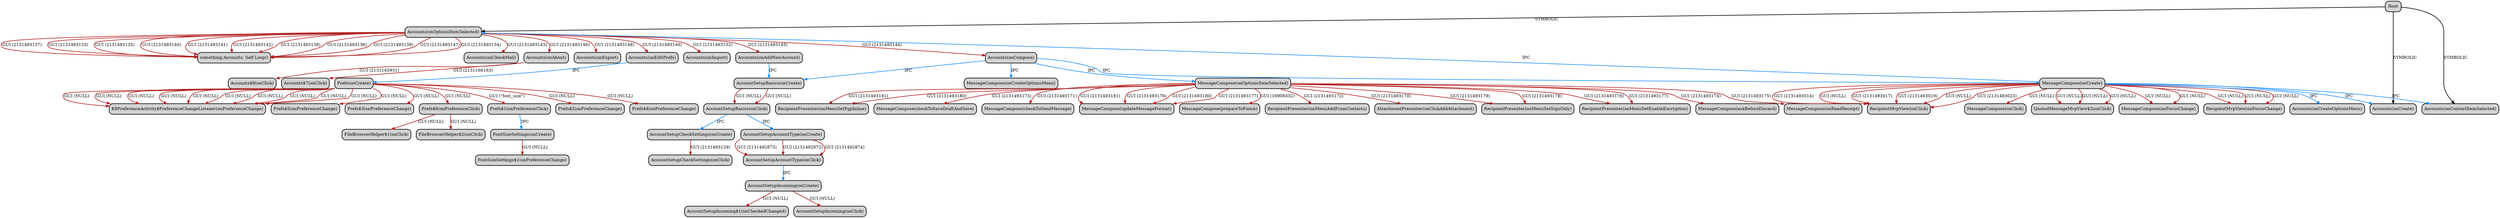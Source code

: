 digraph "CallGraph" {
    node [style="rounded,bold,filled"];
    node [shape=box];
    "Root" [label="Root",];
    "com.fsck.k9.activity.Accounts: boolean onOptionsItemSelected(android.view.MenuItem)" [label="Accounts(onOptionsItemSelected)",];
    "Root"->"com.fsck.k9.activity.Accounts: boolean onOptionsItemSelected(android.view.MenuItem)" [label="SYMBOLIC",style=bold,color=black,];
    "something.Accounts: Self Loop()"
    "com.fsck.k9.activity.Accounts: boolean onOptionsItemSelected(android.view.MenuItem)"->"something.Accounts: Self Loop()" [label="GUI (2131493138)",style=bold,color=firebrick,];
    "com.fsck.k9.activity.Accounts: boolean onOptionsItemSelected(android.view.MenuItem)"->"something.Accounts: Self Loop()" [label="GUI (2131493136)",style=bold,color=firebrick,];
    "com.fsck.k9.activity.Accounts: boolean onOptionsItemSelected(android.view.MenuItem)"->"something.Accounts: Self Loop()" [label="GUI (2131493139)",style=bold,color=firebrick,];
    "com.fsck.k9.activity.Accounts: void onCheckMail(com.fsck.k9.Account)" [label="Accounts(onCheckMail)",];
    "com.fsck.k9.activity.Accounts: boolean onOptionsItemSelected(android.view.MenuItem)"->"com.fsck.k9.activity.Accounts: void onCheckMail(com.fsck.k9.Account)" [label="GUI (2131493143)",style=bold,color=firebrick,];
    "com.fsck.k9.activity.Accounts: void onAbout()" [label="Accounts(onAbout)",];
    "com.fsck.k9.activity.Accounts: boolean onOptionsItemSelected(android.view.MenuItem)"->"com.fsck.k9.activity.Accounts: void onAbout()" [label="GUI (2131493146)",style=bold,color=firebrick,];
    "com.fsck.k9.activity.Accounts$8: void onClick(android.content.DialogInterface,int)" [label="Accounts$8(onClick)",];
    "com.fsck.k9.activity.Accounts: void onAbout()"->"com.fsck.k9.activity.Accounts$8: void onClick(android.content.DialogInterface,int)" [label="GUI (2131165931)",style=bold,color=firebrick,];
    "com.fsck.k9.activity.Accounts$7: void onClick(android.content.DialogInterface,int)" [label="Accounts$7(onClick)",];
    "com.fsck.k9.activity.Accounts: void onAbout()"->"com.fsck.k9.activity.Accounts$7: void onClick(android.content.DialogInterface,int)" [label="GUI (2131166163)",style=bold,color=firebrick,];
    "com.fsck.k9.activity.Accounts: boolean onOptionsItemSelected(android.view.MenuItem)"->"something.Accounts: Self Loop()" [label="GUI (2131493147)",style=bold,color=firebrick,];
    "com.fsck.k9.activity.Accounts: boolean onOptionsItemSelected(android.view.MenuItem)"->"something.Accounts: Self Loop()" [label="GUI (2131493134)",style=bold,color=firebrick,];
    "com.fsck.k9.activity.Accounts: void onExport(boolean,com.fsck.k9.Account)" [label="Accounts(onExport)",];
    "com.fsck.k9.activity.Accounts: boolean onOptionsItemSelected(android.view.MenuItem)"->"com.fsck.k9.activity.Accounts: void onExport(boolean,com.fsck.k9.Account)" [label="GUI (2131493148)",style=bold,color=firebrick,];
    "com.fsck.k9.activity.Accounts: boolean onOptionsItemSelected(android.view.MenuItem)"->"something.Accounts: Self Loop()" [label="GUI (2131493137)",style=bold,color=firebrick,];
    "com.fsck.k9.activity.Accounts: void onEditPrefs()" [label="Accounts(onEditPrefs)",];
    "com.fsck.k9.activity.Accounts: boolean onOptionsItemSelected(android.view.MenuItem)"->"com.fsck.k9.activity.Accounts: void onEditPrefs()" [label="GUI (2131493149)",style=bold,color=firebrick,];
    "com.fsck.k9.activity.setup.Prefs: void onCreate(android.os.Bundle)" [label="Prefs(onCreate)",];
    "com.fsck.k9.activity.Accounts: void onEditPrefs()"->"com.fsck.k9.activity.setup.Prefs: void onCreate(android.os.Bundle)" [label="IPC",style=bold,color=dodgerblue,];
    "com.fsck.k9.activity.K9PreferenceActivity$PreferenceChangeListener: boolean onPreferenceChange(android.preference.Preference,java.lang.Object)" [label="K9PreferenceActivity$PreferenceChangeListener(onPreferenceChange)",];
    "com.fsck.k9.activity.setup.Prefs: void onCreate(android.os.Bundle)"->"com.fsck.k9.activity.K9PreferenceActivity$PreferenceChangeListener: boolean onPreferenceChange(android.preference.Preference,java.lang.Object)" [label="GUI (NULL)",style=bold,color=firebrick,];
    "com.fsck.k9.activity.setup.Prefs$5: boolean onPreferenceChange(android.preference.Preference,java.lang.Object)" [label="Prefs$5(onPreferenceChange)",];
    "com.fsck.k9.activity.setup.Prefs: void onCreate(android.os.Bundle)"->"com.fsck.k9.activity.setup.Prefs$5: boolean onPreferenceChange(android.preference.Preference,java.lang.Object)" [label="GUI (NULL)",style=bold,color=firebrick,];
    "com.fsck.k9.activity.setup.Prefs$3: boolean onPreferenceChange(android.preference.Preference,java.lang.Object)" [label="Prefs$3(onPreferenceChange)",];
    "com.fsck.k9.activity.setup.Prefs: void onCreate(android.os.Bundle)"->"com.fsck.k9.activity.setup.Prefs$3: boolean onPreferenceChange(android.preference.Preference,java.lang.Object)" [label="GUI (NULL)",style=bold,color=firebrick,];
    "com.fsck.k9.activity.setup.Prefs$6: boolean onPreferenceClick(android.preference.Preference)" [label="Prefs$6(onPreferenceClick)",];
    "com.fsck.k9.activity.setup.Prefs: void onCreate(android.os.Bundle)"->"com.fsck.k9.activity.setup.Prefs$6: boolean onPreferenceClick(android.preference.Preference)" [label="GUI (NULL)",style=bold,color=firebrick,];
    "com.fsck.k9.helper.FileBrowserHelper$1: void onClick(android.content.DialogInterface,int)" [label="FileBrowserHelper$1(onClick)",];
    "com.fsck.k9.activity.setup.Prefs$6: boolean onPreferenceClick(android.preference.Preference)"->"com.fsck.k9.helper.FileBrowserHelper$1: void onClick(android.content.DialogInterface,int)" [label="GUI (NULL)",style=bold,color=firebrick,];
    "com.fsck.k9.helper.FileBrowserHelper$2: void onClick(android.content.DialogInterface,int)" [label="FileBrowserHelper$2(onClick)",];
    "com.fsck.k9.activity.setup.Prefs$6: boolean onPreferenceClick(android.preference.Preference)"->"com.fsck.k9.helper.FileBrowserHelper$2: void onClick(android.content.DialogInterface,int)" [label="GUI (NULL)",style=bold,color=firebrick,];
    "com.fsck.k9.activity.setup.Prefs$1: boolean onPreferenceClick(android.preference.Preference)" [label="Prefs$1(onPreferenceClick)",];
    "com.fsck.k9.activity.setup.Prefs: void onCreate(android.os.Bundle)"->"com.fsck.k9.activity.setup.Prefs$1: boolean onPreferenceClick(android.preference.Preference)" [label="GUI (\"font_size\")",style=bold,color=firebrick,];
    "com.fsck.k9.activity.setup.FontSizeSettings: void onCreate(android.os.Bundle)" [label="FontSizeSettings(onCreate)",];
    "com.fsck.k9.activity.setup.Prefs$1: boolean onPreferenceClick(android.preference.Preference)"->"com.fsck.k9.activity.setup.FontSizeSettings: void onCreate(android.os.Bundle)" [label="IPC",style=bold,color=dodgerblue,];
    "com.fsck.k9.activity.setup.FontSizeSettings$1: boolean onPreferenceChange(android.preference.Preference,java.lang.Object)" [label="FontSizeSettings$1(onPreferenceChange)",];
    "com.fsck.k9.activity.setup.FontSizeSettings: void onCreate(android.os.Bundle)"->"com.fsck.k9.activity.setup.FontSizeSettings$1: boolean onPreferenceChange(android.preference.Preference,java.lang.Object)" [label="GUI (NULL)",style=bold,color=firebrick,];
    "com.fsck.k9.activity.setup.Prefs: void onCreate(android.os.Bundle)"->"com.fsck.k9.activity.K9PreferenceActivity$PreferenceChangeListener: boolean onPreferenceChange(android.preference.Preference,java.lang.Object)" [label="GUI (NULL)",style=bold,color=firebrick,];
    "com.fsck.k9.activity.setup.Prefs: void onCreate(android.os.Bundle)"->"com.fsck.k9.activity.K9PreferenceActivity$PreferenceChangeListener: boolean onPreferenceChange(android.preference.Preference,java.lang.Object)" [label="GUI (NULL)",style=bold,color=firebrick,];
    "com.fsck.k9.activity.setup.Prefs: void onCreate(android.os.Bundle)"->"com.fsck.k9.activity.K9PreferenceActivity$PreferenceChangeListener: boolean onPreferenceChange(android.preference.Preference,java.lang.Object)" [label="GUI (NULL)",style=bold,color=firebrick,];
    "com.fsck.k9.activity.setup.Prefs: void onCreate(android.os.Bundle)"->"com.fsck.k9.activity.K9PreferenceActivity$PreferenceChangeListener: boolean onPreferenceChange(android.preference.Preference,java.lang.Object)" [label="GUI (NULL)",style=bold,color=firebrick,];
    "com.fsck.k9.activity.setup.Prefs: void onCreate(android.os.Bundle)"->"com.fsck.k9.activity.K9PreferenceActivity$PreferenceChangeListener: boolean onPreferenceChange(android.preference.Preference,java.lang.Object)" [label="GUI (NULL)",style=bold,color=firebrick,];
    "com.fsck.k9.activity.setup.Prefs: void onCreate(android.os.Bundle)"->"com.fsck.k9.activity.K9PreferenceActivity$PreferenceChangeListener: boolean onPreferenceChange(android.preference.Preference,java.lang.Object)" [label="GUI (NULL)",style=bold,color=firebrick,];
    "com.fsck.k9.activity.setup.Prefs$2: boolean onPreferenceChange(android.preference.Preference,java.lang.Object)" [label="Prefs$2(onPreferenceChange)",];
    "com.fsck.k9.activity.setup.Prefs: void onCreate(android.os.Bundle)"->"com.fsck.k9.activity.setup.Prefs$2: boolean onPreferenceChange(android.preference.Preference,java.lang.Object)" [label="GUI (NULL)",style=bold,color=firebrick,];
    "com.fsck.k9.activity.setup.Prefs: void onCreate(android.os.Bundle)"->"com.fsck.k9.activity.K9PreferenceActivity$PreferenceChangeListener: boolean onPreferenceChange(android.preference.Preference,java.lang.Object)" [label="GUI (NULL)",style=bold,color=firebrick,];
    "com.fsck.k9.activity.setup.Prefs: void onCreate(android.os.Bundle)"->"com.fsck.k9.activity.K9PreferenceActivity$PreferenceChangeListener: boolean onPreferenceChange(android.preference.Preference,java.lang.Object)" [label="GUI (NULL)",style=bold,color=firebrick,];
    "com.fsck.k9.activity.setup.Prefs$4: boolean onPreferenceChange(android.preference.Preference,java.lang.Object)" [label="Prefs$4(onPreferenceChange)",];
    "com.fsck.k9.activity.setup.Prefs: void onCreate(android.os.Bundle)"->"com.fsck.k9.activity.setup.Prefs$4: boolean onPreferenceChange(android.preference.Preference,java.lang.Object)" [label="GUI (NULL)",style=bold,color=firebrick,];
    "com.fsck.k9.activity.setup.Prefs: void onCreate(android.os.Bundle)"->"com.fsck.k9.activity.K9PreferenceActivity$PreferenceChangeListener: boolean onPreferenceChange(android.preference.Preference,java.lang.Object)" [label="GUI (NULL)",style=bold,color=firebrick,];
    "com.fsck.k9.activity.Accounts: boolean onOptionsItemSelected(android.view.MenuItem)"->"something.Accounts: Self Loop()" [label="GUI (2131493133)",style=bold,color=firebrick,];
    "com.fsck.k9.activity.Accounts: boolean onOptionsItemSelected(android.view.MenuItem)"->"something.Accounts: Self Loop()" [label="GUI (2131493135)",style=bold,color=firebrick,];
    "com.fsck.k9.activity.Accounts: boolean onOptionsItemSelected(android.view.MenuItem)"->"something.Accounts: Self Loop()" [label="GUI (2131493140)",style=bold,color=firebrick,];
    "com.fsck.k9.activity.Accounts: boolean onOptionsItemSelected(android.view.MenuItem)"->"something.Accounts: Self Loop()" [label="GUI (2131493141)",style=bold,color=firebrick,];
    "com.fsck.k9.activity.Accounts: boolean onOptionsItemSelected(android.view.MenuItem)"->"something.Accounts: Self Loop()" [label="GUI (2131493142)",style=bold,color=firebrick,];
    "com.fsck.k9.activity.Accounts: void onImport()" [label="Accounts(onImport)",];
    "com.fsck.k9.activity.Accounts: boolean onOptionsItemSelected(android.view.MenuItem)"->"com.fsck.k9.activity.Accounts: void onImport()" [label="GUI (2131493132)",style=bold,color=firebrick,];
    "com.fsck.k9.activity.Accounts: void onAddNewAccount()" [label="Accounts(onAddNewAccount)",];
    "com.fsck.k9.activity.Accounts: boolean onOptionsItemSelected(android.view.MenuItem)"->"com.fsck.k9.activity.Accounts: void onAddNewAccount()" [label="GUI (2131493145)",style=bold,color=firebrick,];
    "com.fsck.k9.activity.setup.AccountSetupBasics: void onCreate(android.os.Bundle)" [label="AccountSetupBasics(onCreate)",];
    "com.fsck.k9.activity.Accounts: void onAddNewAccount()"->"com.fsck.k9.activity.setup.AccountSetupBasics: void onCreate(android.os.Bundle)" [label="IPC",style=bold,color=dodgerblue,];
    "com.fsck.k9.activity.setup.AccountSetupBasics: void onClick(android.view.View)" [label="AccountSetupBasics(onClick)",];
    "com.fsck.k9.activity.setup.AccountSetupBasics: void onCreate(android.os.Bundle)"->"com.fsck.k9.activity.setup.AccountSetupBasics: void onClick(android.view.View)" [label="GUI (NULL)",style=bold,color=firebrick,];
    "com.fsck.k9.activity.setup.AccountSetupCheckSettings: void onCreate(android.os.Bundle)" [label="AccountSetupCheckSettings(onCreate)",];
    "com.fsck.k9.activity.setup.AccountSetupBasics: void onClick(android.view.View)"->"com.fsck.k9.activity.setup.AccountSetupCheckSettings: void onCreate(android.os.Bundle)" [label="IPC",style=bold,color=dodgerblue,];
    "com.fsck.k9.activity.setup.AccountSetupCheckSettings: void onClick(android.view.View)" [label="AccountSetupCheckSettings(onClick)",];
    "com.fsck.k9.activity.setup.AccountSetupCheckSettings: void onCreate(android.os.Bundle)"->"com.fsck.k9.activity.setup.AccountSetupCheckSettings: void onClick(android.view.View)" [label="GUI (2131493129)",style=bold,color=firebrick,];
    "com.fsck.k9.activity.setup.AccountSetupAccountType: void onCreate(android.os.Bundle)" [label="AccountSetupAccountType(onCreate)",];
    "com.fsck.k9.activity.setup.AccountSetupBasics: void onClick(android.view.View)"->"com.fsck.k9.activity.setup.AccountSetupAccountType: void onCreate(android.os.Bundle)" [label="IPC",style=bold,color=dodgerblue,];
    "com.fsck.k9.activity.setup.AccountSetupAccountType: void onClick(android.view.View)" [label="AccountSetupAccountType(onClick)",];
    "com.fsck.k9.activity.setup.AccountSetupAccountType: void onCreate(android.os.Bundle)"->"com.fsck.k9.activity.setup.AccountSetupAccountType: void onClick(android.view.View)" [label="GUI (2131492873)",style=bold,color=firebrick,];
    "com.fsck.k9.activity.setup.AccountSetupIncoming: void onCreate(android.os.Bundle)" [label="AccountSetupIncoming(onCreate)",];
    "com.fsck.k9.activity.setup.AccountSetupAccountType: void onClick(android.view.View)"->"com.fsck.k9.activity.setup.AccountSetupIncoming: void onCreate(android.os.Bundle)" [label="IPC",style=bold,color=dodgerblue,];
    "com.fsck.k9.activity.setup.AccountSetupIncoming$1: void onCheckedChanged(android.widget.CompoundButton,boolean)" [label="AccountSetupIncoming$1(onCheckedChanged)",];
    "com.fsck.k9.activity.setup.AccountSetupIncoming: void onCreate(android.os.Bundle)"->"com.fsck.k9.activity.setup.AccountSetupIncoming$1: void onCheckedChanged(android.widget.CompoundButton,boolean)" [label="GUI (NULL)",style=bold,color=firebrick,];
    "com.fsck.k9.activity.setup.AccountSetupIncoming: void onClick(android.view.View)" [label="AccountSetupIncoming(onClick)",];
    "com.fsck.k9.activity.setup.AccountSetupIncoming: void onCreate(android.os.Bundle)"->"com.fsck.k9.activity.setup.AccountSetupIncoming: void onClick(android.view.View)" [label="GUI (NULL)",style=bold,color=firebrick,];
    "com.fsck.k9.activity.setup.AccountSetupAccountType: void onCreate(android.os.Bundle)"->"com.fsck.k9.activity.setup.AccountSetupAccountType: void onClick(android.view.View)" [label="GUI (2131492872)",style=bold,color=firebrick,];
    "com.fsck.k9.activity.setup.AccountSetupAccountType: void onCreate(android.os.Bundle)"->"com.fsck.k9.activity.setup.AccountSetupAccountType: void onClick(android.view.View)" [label="GUI (2131492874)",style=bold,color=firebrick,];
    "com.fsck.k9.activity.setup.AccountSetupBasics: void onCreate(android.os.Bundle)"->"com.fsck.k9.activity.setup.AccountSetupBasics: void onClick(android.view.View)" [label="GUI (NULL)",style=bold,color=firebrick,];
    "com.fsck.k9.activity.Accounts: void onCompose()" [label="Accounts(onCompose)",];
    "com.fsck.k9.activity.Accounts: boolean onOptionsItemSelected(android.view.MenuItem)"->"com.fsck.k9.activity.Accounts: void onCompose()" [label="GUI (2131493144)",style=bold,color=firebrick,];
    "com.fsck.k9.activity.Accounts: void onCompose()"->"com.fsck.k9.activity.setup.AccountSetupBasics: void onCreate(android.os.Bundle)" [label="IPC",style=bold,color=dodgerblue,];
    "com.fsck.k9.activity.MessageCompose: boolean onCreateOptionsMenu(android.view.Menu)" [label="MessageCompose(onCreateOptionsMenu)",];
    "com.fsck.k9.activity.Accounts: void onCompose()"->"com.fsck.k9.activity.MessageCompose: boolean onCreateOptionsMenu(android.view.Menu)" [label="IPC",style=bold,color=dodgerblue,];
    "com.fsck.k9.activity.MessageCompose: boolean onOptionsItemSelected(android.view.MenuItem)" [label="MessageCompose(onOptionsItemSelected)",];
    "com.fsck.k9.activity.Accounts: void onCompose()"->"com.fsck.k9.activity.MessageCompose: boolean onOptionsItemSelected(android.view.MenuItem)" [label="IPC",style=bold,color=dodgerblue,];
    "com.fsck.k9.activity.MessageCompose: void updateMessageFormat()" [label="MessageCompose(updateMessageFormat)",];
    "com.fsck.k9.activity.MessageCompose: boolean onOptionsItemSelected(android.view.MenuItem)"->"com.fsck.k9.activity.MessageCompose: void updateMessageFormat()" [label="GUI (2131493177)",style=bold,color=firebrick,];
    "com.fsck.k9.activity.compose.RecipientPresenter: void onMenuSetPgpInline(boolean)" [label="RecipientPresenter(onMenuSetPgpInline)",];
    "com.fsck.k9.activity.MessageCompose: boolean onOptionsItemSelected(android.view.MenuItem)"->"com.fsck.k9.activity.compose.RecipientPresenter: void onMenuSetPgpInline(boolean)" [label="GUI (2131493180)",style=bold,color=firebrick,];
    "com.fsck.k9.activity.MessageCompose: boolean onOptionsItemSelected(android.view.MenuItem)"->"com.fsck.k9.activity.MessageCompose: void updateMessageFormat()" [label="GUI (2131493181)",style=bold,color=firebrick,];
    "com.fsck.k9.activity.MessageCompose: void prepareToFinish(boolean)" [label="MessageCompose(prepareToFinish)",];
    "com.fsck.k9.activity.MessageCompose: boolean onOptionsItemSelected(android.view.MenuItem)"->"com.fsck.k9.activity.MessageCompose: void prepareToFinish(boolean)" [label="GUI (16908332)",style=bold,color=firebrick,];
    "com.fsck.k9.activity.MessageCompose: boolean onOptionsItemSelected(android.view.MenuItem)"->"com.fsck.k9.activity.compose.RecipientPresenter: void onMenuSetPgpInline(boolean)" [label="GUI (2131493181)",style=bold,color=firebrick,];
    "com.fsck.k9.activity.compose.RecipientPresenter: void onMenuAddFromContacts()" [label="RecipientPresenter(onMenuAddFromContacts)",];
    "com.fsck.k9.activity.MessageCompose: boolean onOptionsItemSelected(android.view.MenuItem)"->"com.fsck.k9.activity.compose.RecipientPresenter: void onMenuAddFromContacts()" [label="GUI (2131493172)",style=bold,color=firebrick,];
    "com.fsck.k9.activity.compose.AttachmentPresenter: void onClickAddAttachment(com.fsck.k9.activity.compose.RecipientPresenter)" [label="AttachmentPresenter(onClickAddAttachment)",];
    "com.fsck.k9.activity.MessageCompose: boolean onOptionsItemSelected(android.view.MenuItem)"->"com.fsck.k9.activity.compose.AttachmentPresenter: void onClickAddAttachment(com.fsck.k9.activity.compose.RecipientPresenter)" [label="GUI (2131493170)",style=bold,color=firebrick,];
    "com.fsck.k9.activity.MessageCompose: boolean onOptionsItemSelected(android.view.MenuItem)"->"com.fsck.k9.activity.MessageCompose: void updateMessageFormat()" [label="GUI (2131493176)",style=bold,color=firebrick,];
    "com.fsck.k9.activity.compose.RecipientPresenter: void onMenuSetSignOnly(boolean)" [label="RecipientPresenter(onMenuSetSignOnly)",];
    "com.fsck.k9.activity.MessageCompose: boolean onOptionsItemSelected(android.view.MenuItem)"->"com.fsck.k9.activity.compose.RecipientPresenter: void onMenuSetSignOnly(boolean)" [label="GUI (2131493178)",style=bold,color=firebrick,];
    "com.fsck.k9.activity.compose.RecipientPresenter: void onMenuSetEnableEncryption(boolean)" [label="RecipientPresenter(onMenuSetEnableEncryption)",];
    "com.fsck.k9.activity.MessageCompose: boolean onOptionsItemSelected(android.view.MenuItem)"->"com.fsck.k9.activity.compose.RecipientPresenter: void onMenuSetEnableEncryption(boolean)" [label="GUI (2131493176)",style=bold,color=firebrick,];
    "com.fsck.k9.activity.MessageCompose: void askBeforeDiscard()" [label="MessageCompose(askBeforeDiscard)",];
    "com.fsck.k9.activity.MessageCompose: boolean onOptionsItemSelected(android.view.MenuItem)"->"com.fsck.k9.activity.MessageCompose: void askBeforeDiscard()" [label="GUI (2131493174)",style=bold,color=firebrick,];
    "com.fsck.k9.activity.MessageCompose: boolean onOptionsItemSelected(android.view.MenuItem)"->"com.fsck.k9.activity.compose.RecipientPresenter: void onMenuSetSignOnly(boolean)" [label="GUI (2131493179)",style=bold,color=firebrick,];
    "com.fsck.k9.activity.MessageCompose: void onReadReceipt()" [label="MessageCompose(onReadReceipt)",];
    "com.fsck.k9.activity.MessageCompose: boolean onOptionsItemSelected(android.view.MenuItem)"->"com.fsck.k9.activity.MessageCompose: void onReadReceipt()" [label="GUI (2131493175)",style=bold,color=firebrick,];
    "com.fsck.k9.activity.MessageCompose: boolean onOptionsItemSelected(android.view.MenuItem)"->"com.fsck.k9.activity.compose.RecipientPresenter: void onMenuSetEnableEncryption(boolean)" [label="GUI (2131493177)",style=bold,color=firebrick,];
    "com.fsck.k9.activity.MessageCompose: boolean onOptionsItemSelected(android.view.MenuItem)"->"com.fsck.k9.activity.MessageCompose: void updateMessageFormat()" [label="GUI (2131493180)",style=bold,color=firebrick,];
    "com.fsck.k9.activity.MessageCompose: void checkToSaveDraftAndSave()" [label="MessageCompose(checkToSaveDraftAndSave)",];
    "com.fsck.k9.activity.MessageCompose: boolean onOptionsItemSelected(android.view.MenuItem)"->"com.fsck.k9.activity.MessageCompose: void checkToSaveDraftAndSave()" [label="GUI (2131493173)",style=bold,color=firebrick,];
    "com.fsck.k9.activity.MessageCompose: void checkToSendMessage()" [label="MessageCompose(checkToSendMessage)",];
    "com.fsck.k9.activity.MessageCompose: boolean onOptionsItemSelected(android.view.MenuItem)"->"com.fsck.k9.activity.MessageCompose: void checkToSendMessage()" [label="GUI (2131493171)",style=bold,color=firebrick,];
    "com.fsck.k9.activity.MessageCompose: void onCreate(android.os.Bundle)" [label="MessageCompose(onCreate)",];
    "com.fsck.k9.activity.Accounts: void onCompose()"->"com.fsck.k9.activity.MessageCompose: void onCreate(android.os.Bundle)" [label="IPC",style=bold,color=dodgerblue,];
    "com.fsck.k9.activity.compose.RecipientMvpView: void onClick(android.view.View)" [label="RecipientMvpView(onClick)",];
    "com.fsck.k9.activity.MessageCompose: void onCreate(android.os.Bundle)"->"com.fsck.k9.activity.compose.RecipientMvpView: void onClick(android.view.View)" [label="GUI (NULL)",style=bold,color=firebrick,];
    "com.fsck.k9.activity.MessageCompose: void onCreate(android.os.Bundle)"->"com.fsck.k9.activity.compose.RecipientMvpView: void onClick(android.view.View)" [label="GUI (2131493023)",style=bold,color=firebrick,];
    "com.fsck.k9.activity.MessageCompose: void onCreate(android.os.Bundle)"->"com.fsck.k9.activity.compose.RecipientMvpView: void onClick(android.view.View)" [label="GUI (2131493014)",style=bold,color=firebrick,];
    "com.fsck.k9.activity.MessageCompose: void onClick(android.view.View)" [label="MessageCompose(onClick)",];
    "com.fsck.k9.activity.MessageCompose: void onCreate(android.os.Bundle)"->"com.fsck.k9.activity.MessageCompose: void onClick(android.view.View)" [label="GUI (NULL)",style=bold,color=firebrick,];
    "com.fsck.k9.activity.MessageCompose: void onCreate(android.os.Bundle)"->"com.fsck.k9.activity.compose.RecipientMvpView: void onClick(android.view.View)" [label="GUI (NULL)",style=bold,color=firebrick,];
    "com.fsck.k9.activity.MessageCompose: void onCreate(android.os.Bundle)"->"com.fsck.k9.activity.compose.RecipientMvpView: void onClick(android.view.View)" [label="GUI (2131493017)",style=bold,color=firebrick,];
    "com.fsck.k9.ui.compose.QuotedMessageMvpView$2: void onClick(android.view.View)" [label="QuotedMessageMvpView$2(onClick)",];
    "com.fsck.k9.activity.MessageCompose: void onCreate(android.os.Bundle)"->"com.fsck.k9.ui.compose.QuotedMessageMvpView$2: void onClick(android.view.View)" [label="GUI (NULL)",style=bold,color=firebrick,];
    "com.fsck.k9.activity.MessageCompose: void onFocusChange(android.view.View,boolean)" [label="MessageCompose(onFocusChange)",];
    "com.fsck.k9.activity.MessageCompose: void onCreate(android.os.Bundle)"->"com.fsck.k9.activity.MessageCompose: void onFocusChange(android.view.View,boolean)" [label="GUI (NULL)",style=bold,color=firebrick,];
    "com.fsck.k9.activity.MessageCompose: void onCreate(android.os.Bundle)"->"com.fsck.k9.ui.compose.QuotedMessageMvpView$2: void onClick(android.view.View)" [label="GUI (NULL)",style=bold,color=firebrick,];
    "com.fsck.k9.activity.MessageCompose: void onCreate(android.os.Bundle)"->"com.fsck.k9.activity.MessageCompose: void onFocusChange(android.view.View,boolean)" [label="GUI (NULL)",style=bold,color=firebrick,];
    "com.fsck.k9.activity.compose.RecipientMvpView: void onFocusChange(android.view.View,boolean)" [label="RecipientMvpView(onFocusChange)",];
    "com.fsck.k9.activity.MessageCompose: void onCreate(android.os.Bundle)"->"com.fsck.k9.activity.compose.RecipientMvpView: void onFocusChange(android.view.View,boolean)" [label="GUI (NULL)",style=bold,color=firebrick,];
    "com.fsck.k9.activity.Accounts: void onCreate(android.os.Bundle)" [label="Accounts(onCreate)",];
    "com.fsck.k9.activity.MessageCompose: void onCreate(android.os.Bundle)"->"com.fsck.k9.activity.Accounts: void onCreate(android.os.Bundle)" [label="IPC",style=bold,color=dodgerblue,];
    "com.fsck.k9.activity.MessageCompose: void onCreate(android.os.Bundle)"->"com.fsck.k9.activity.compose.RecipientMvpView: void onFocusChange(android.view.View,boolean)" [label="GUI (NULL)",style=bold,color=firebrick,];
    "com.fsck.k9.activity.MessageCompose: void onCreate(android.os.Bundle)"->"com.fsck.k9.ui.compose.QuotedMessageMvpView$2: void onClick(android.view.View)" [label="GUI (NULL)",style=bold,color=firebrick,];
    "com.fsck.k9.activity.MessageCompose: void onCreate(android.os.Bundle)"->"com.fsck.k9.activity.compose.RecipientMvpView: void onFocusChange(android.view.View,boolean)" [label="GUI (NULL)",style=bold,color=firebrick,];
    "com.fsck.k9.activity.MessageCompose: void onCreate(android.os.Bundle)"->"com.fsck.k9.activity.Accounts: boolean onOptionsItemSelected(android.view.MenuItem)" [label="IPC",style=bold,color=dodgerblue,];
    "com.fsck.k9.activity.MessageCompose: void onCreate(android.os.Bundle)"->"com.fsck.k9.activity.compose.RecipientMvpView: void onClick(android.view.View)" [label="GUI (2131493019)",style=bold,color=firebrick,];
    "com.fsck.k9.activity.Accounts: boolean onContextItemSelected(android.view.MenuItem)" [label="Accounts(onContextItemSelected)",];
    "com.fsck.k9.activity.MessageCompose: void onCreate(android.os.Bundle)"->"com.fsck.k9.activity.Accounts: boolean onContextItemSelected(android.view.MenuItem)" [label="IPC",style=bold,color=dodgerblue,];
    "com.fsck.k9.activity.Accounts: boolean onCreateOptionsMenu(android.view.Menu)" [label="Accounts(onCreateOptionsMenu)",];
    "com.fsck.k9.activity.MessageCompose: void onCreate(android.os.Bundle)"->"com.fsck.k9.activity.Accounts: boolean onCreateOptionsMenu(android.view.Menu)" [label="IPC",style=bold,color=dodgerblue,];
    "Root"->"com.fsck.k9.activity.Accounts: boolean onContextItemSelected(android.view.MenuItem)" [label="SYMBOLIC",style=bold,color=black,];
    "Root"->"com.fsck.k9.activity.Accounts: void onCreate(android.os.Bundle)" [label="SYMBOLIC",style=bold,color=black,];
}
